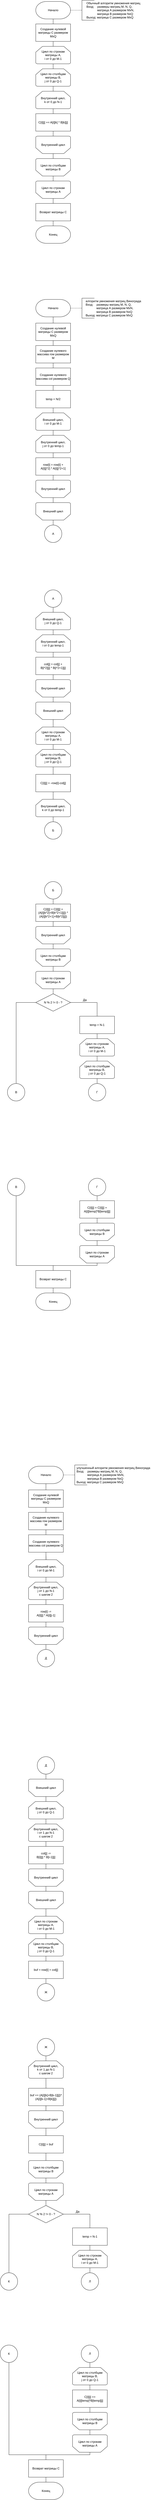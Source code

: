 <mxfile version="16.4.3" type="device"><diagram id="qD7uuQ1wmnW5SrdzAQ2x" name="Страница 1"><mxGraphModel dx="1422" dy="762" grid="1" gridSize="10" guides="1" tooltips="1" connect="1" arrows="1" fold="1" page="1" pageScale="1" pageWidth="827" pageHeight="1169" math="0" shadow="0"><root><mxCell id="0"/><mxCell id="1" parent="0"/><mxCell id="2qAkVk2IzRb8M_Sz5Cnt-39" style="edgeStyle=orthogonalEdgeStyle;rounded=0;orthogonalLoop=1;jettySize=auto;html=1;exitX=1;exitY=0.5;exitDx=0;exitDy=0;exitPerimeter=0;entryX=0;entryY=0.5;entryDx=0;entryDy=0;entryPerimeter=0;endArrow=none;endFill=0;dashed=1;" parent="1" source="2qAkVk2IzRb8M_Sz5Cnt-1" target="2qAkVk2IzRb8M_Sz5Cnt-38" edge="1"><mxGeometry relative="1" as="geometry"/></mxCell><mxCell id="3QYset2Z9UaE8vCG88XI-8" value="" style="edgeStyle=orthogonalEdgeStyle;rounded=0;orthogonalLoop=1;jettySize=auto;html=1;endArrow=none;endFill=0;" parent="1" source="2qAkVk2IzRb8M_Sz5Cnt-1" target="2qAkVk2IzRb8M_Sz5Cnt-4" edge="1"><mxGeometry relative="1" as="geometry"/></mxCell><mxCell id="2qAkVk2IzRb8M_Sz5Cnt-1" value="Начало" style="strokeWidth=1;html=1;shape=mxgraph.flowchart.terminator;whiteSpace=wrap;" parent="1" vertex="1"><mxGeometry x="284" y="30" width="140" height="70" as="geometry"/></mxCell><mxCell id="2qAkVk2IzRb8M_Sz5Cnt-3" value="Создание нулевой матрицы C размером MxQ" style="rounded=0;whiteSpace=wrap;html=1;strokeWidth=1;" parent="1" vertex="1"><mxGeometry x="284" y="120" width="140" height="70" as="geometry"/></mxCell><mxCell id="3QYset2Z9UaE8vCG88XI-9" value="" style="edgeStyle=orthogonalEdgeStyle;rounded=0;orthogonalLoop=1;jettySize=auto;html=1;endArrow=none;endFill=0;" parent="1" source="2qAkVk2IzRb8M_Sz5Cnt-4" target="3QYset2Z9UaE8vCG88XI-2" edge="1"><mxGeometry relative="1" as="geometry"/></mxCell><mxCell id="2qAkVk2IzRb8M_Sz5Cnt-4" value="Цикл по строкам матрицы А,&lt;br&gt;i от 0 до M-1" style="strokeWidth=1;html=1;shape=mxgraph.flowchart.loop_limit;whiteSpace=wrap;" parent="1" vertex="1"><mxGeometry x="284" y="210" width="140" height="70" as="geometry"/></mxCell><mxCell id="2qAkVk2IzRb8M_Sz5Cnt-38" value="" style="strokeWidth=1;html=1;shape=mxgraph.flowchart.annotation_1;align=left;pointerEvents=1;" parent="1" vertex="1"><mxGeometry x="470" y="25" width="50" height="80" as="geometry"/></mxCell><mxCell id="2qAkVk2IzRb8M_Sz5Cnt-40" value="Обычный алгоритм умножения матриц&lt;br&gt;&lt;div style=&quot;text-align: left&quot;&gt;&lt;span&gt;Вход:&amp;nbsp; &amp;nbsp; размеры матриц M, N, Q,&amp;nbsp; &amp;nbsp;&lt;/span&gt;&lt;/div&gt;&lt;div style=&quot;text-align: left&quot;&gt;&lt;span&gt;&amp;nbsp; &amp;nbsp; &amp;nbsp; &amp;nbsp; &amp;nbsp; &amp;nbsp; &amp;nbsp;матрица А размером MxN,&lt;/span&gt;&lt;/div&gt;&lt;div style=&quot;text-align: left&quot;&gt;&lt;span&gt;&amp;nbsp; &amp;nbsp; &amp;nbsp; &amp;nbsp; &amp;nbsp; &amp;nbsp; &amp;nbsp;матрица B размером NxQ&lt;/span&gt;&lt;/div&gt;&lt;div style=&quot;text-align: left&quot;&gt;&lt;span&gt;Выход: матрица С размером MxQ&lt;/span&gt;&lt;/div&gt;" style="text;html=1;align=center;verticalAlign=middle;resizable=0;points=[];autosize=1;strokeColor=none;" parent="1" vertex="1"><mxGeometry x="481" y="30" width="230" height="70" as="geometry"/></mxCell><mxCell id="3QYset2Z9UaE8vCG88XI-1" value="Цикл по столбцам матрицы В,&lt;br&gt;j от 0 до Q-1" style="strokeWidth=1;html=1;shape=mxgraph.flowchart.loop_limit;whiteSpace=wrap;" parent="1" vertex="1"><mxGeometry x="284" y="300" width="140" height="70" as="geometry"/></mxCell><mxCell id="3QYset2Z9UaE8vCG88XI-10" value="" style="edgeStyle=orthogonalEdgeStyle;rounded=0;orthogonalLoop=1;jettySize=auto;html=1;endArrow=none;endFill=0;" parent="1" source="3QYset2Z9UaE8vCG88XI-2" target="3QYset2Z9UaE8vCG88XI-3" edge="1"><mxGeometry relative="1" as="geometry"/></mxCell><mxCell id="3QYset2Z9UaE8vCG88XI-2" value="Внутренний цикл,&lt;br&gt;k от 0 до N-1" style="strokeWidth=1;html=1;shape=mxgraph.flowchart.loop_limit;whiteSpace=wrap;" parent="1" vertex="1"><mxGeometry x="284" y="390" width="140" height="70" as="geometry"/></mxCell><mxCell id="3QYset2Z9UaE8vCG88XI-11" value="" style="edgeStyle=orthogonalEdgeStyle;rounded=0;orthogonalLoop=1;jettySize=auto;html=1;endArrow=none;endFill=0;" parent="1" source="3QYset2Z9UaE8vCG88XI-3" target="3QYset2Z9UaE8vCG88XI-5" edge="1"><mxGeometry relative="1" as="geometry"/></mxCell><mxCell id="3QYset2Z9UaE8vCG88XI-3" value="Внутренний цикл" style="strokeWidth=1;html=1;shape=mxgraph.flowchart.loop_limit;whiteSpace=wrap;rotation=0;flipV=1;" parent="1" vertex="1"><mxGeometry x="284" y="570" width="140" height="70" as="geometry"/></mxCell><mxCell id="3QYset2Z9UaE8vCG88XI-4" value="Цикл по столбцам матрицы В" style="strokeWidth=1;html=1;shape=mxgraph.flowchart.loop_limit;whiteSpace=wrap;rotation=0;flipV=1;" parent="1" vertex="1"><mxGeometry x="284" y="660" width="140" height="70" as="geometry"/></mxCell><mxCell id="3QYset2Z9UaE8vCG88XI-12" value="" style="edgeStyle=orthogonalEdgeStyle;rounded=0;orthogonalLoop=1;jettySize=auto;html=1;endArrow=none;endFill=0;" parent="1" source="3QYset2Z9UaE8vCG88XI-5" target="3QYset2Z9UaE8vCG88XI-7" edge="1"><mxGeometry relative="1" as="geometry"/></mxCell><mxCell id="3QYset2Z9UaE8vCG88XI-5" value="Цикл по строкам матрицы А" style="strokeWidth=1;html=1;shape=mxgraph.flowchart.loop_limit;whiteSpace=wrap;rotation=0;flipV=1;" parent="1" vertex="1"><mxGeometry x="284" y="750" width="140" height="70" as="geometry"/></mxCell><mxCell id="3QYset2Z9UaE8vCG88XI-6" value="Возврат матрицы С" style="rounded=0;whiteSpace=wrap;html=1;strokeWidth=1;" parent="1" vertex="1"><mxGeometry x="284" y="840" width="140" height="70" as="geometry"/></mxCell><mxCell id="3QYset2Z9UaE8vCG88XI-7" value="Конец" style="strokeWidth=1;html=1;shape=mxgraph.flowchart.terminator;whiteSpace=wrap;" parent="1" vertex="1"><mxGeometry x="284" y="930" width="140" height="70" as="geometry"/></mxCell><mxCell id="w48m7SRfPKbXSvB9HszY-209" value="C[i][j] += A[i][k] * B[k][j]" style="rounded=0;whiteSpace=wrap;html=1;strokeWidth=1;" parent="1" vertex="1"><mxGeometry x="284" y="480" width="140" height="70" as="geometry"/></mxCell><mxCell id="3QYset2Z9UaE8vCG88XI-13" style="edgeStyle=orthogonalEdgeStyle;rounded=0;orthogonalLoop=1;jettySize=auto;html=1;exitX=1;exitY=0.5;exitDx=0;exitDy=0;exitPerimeter=0;entryX=0;entryY=0.5;entryDx=0;entryDy=0;entryPerimeter=0;endArrow=none;endFill=0;dashed=1;" parent="1" source="3QYset2Z9UaE8vCG88XI-14" target="3QYset2Z9UaE8vCG88XI-16" edge="1"><mxGeometry relative="1" as="geometry"/></mxCell><mxCell id="3QYset2Z9UaE8vCG88XI-28" value="" style="edgeStyle=orthogonalEdgeStyle;rounded=0;orthogonalLoop=1;jettySize=auto;html=1;endArrow=none;endFill=0;" parent="1" source="3QYset2Z9UaE8vCG88XI-14" target="3QYset2Z9UaE8vCG88XI-18" edge="1"><mxGeometry relative="1" as="geometry"/></mxCell><mxCell id="3QYset2Z9UaE8vCG88XI-14" value="Начало" style="strokeWidth=1;html=1;shape=mxgraph.flowchart.terminator;whiteSpace=wrap;" parent="1" vertex="1"><mxGeometry x="284" y="1225" width="140" height="70" as="geometry"/></mxCell><mxCell id="3QYset2Z9UaE8vCG88XI-15" value="Создание нулевой матрицы C размером MxQ" style="rounded=0;whiteSpace=wrap;html=1;strokeWidth=1;" parent="1" vertex="1"><mxGeometry x="284" y="1320" width="140" height="70" as="geometry"/></mxCell><mxCell id="3QYset2Z9UaE8vCG88XI-16" value="" style="strokeWidth=1;html=1;shape=mxgraph.flowchart.annotation_1;align=left;pointerEvents=1;" parent="1" vertex="1"><mxGeometry x="470" y="1220" width="50" height="80" as="geometry"/></mxCell><mxCell id="3QYset2Z9UaE8vCG88XI-17" value="алгоритм умножения матриц Винограда&lt;br&gt;&lt;div style=&quot;text-align: left&quot;&gt;&lt;span&gt;Вход:&amp;nbsp; &amp;nbsp; размеры матриц M, N, Q,&amp;nbsp; &amp;nbsp;&lt;/span&gt;&lt;/div&gt;&lt;div style=&quot;text-align: left&quot;&gt;&lt;span&gt;&amp;nbsp; &amp;nbsp; &amp;nbsp; &amp;nbsp; &amp;nbsp; &amp;nbsp; &amp;nbsp;матрица А размером MxN,&lt;/span&gt;&lt;/div&gt;&lt;div style=&quot;text-align: left&quot;&gt;&lt;span&gt;&amp;nbsp; &amp;nbsp; &amp;nbsp; &amp;nbsp; &amp;nbsp; &amp;nbsp; &amp;nbsp;матрица B размером NxQ&lt;/span&gt;&lt;/div&gt;&lt;div style=&quot;text-align: left&quot;&gt;&lt;span&gt;Выход: матрица С размером MxQ&lt;/span&gt;&lt;/div&gt;" style="text;html=1;align=center;verticalAlign=middle;resizable=0;points=[];autosize=1;strokeColor=none;" parent="1" vertex="1"><mxGeometry x="476" y="1225" width="240" height="70" as="geometry"/></mxCell><mxCell id="3QYset2Z9UaE8vCG88XI-29" value="" style="edgeStyle=orthogonalEdgeStyle;rounded=0;orthogonalLoop=1;jettySize=auto;html=1;endArrow=none;endFill=0;" parent="1" source="3QYset2Z9UaE8vCG88XI-18" target="3QYset2Z9UaE8vCG88XI-20" edge="1"><mxGeometry relative="1" as="geometry"/></mxCell><mxCell id="3QYset2Z9UaE8vCG88XI-18" value="Создание нулевого массива row размером M" style="rounded=0;whiteSpace=wrap;html=1;strokeWidth=1;" parent="1" vertex="1"><mxGeometry x="284" y="1410" width="140" height="70" as="geometry"/></mxCell><mxCell id="3QYset2Z9UaE8vCG88XI-19" value="Создание нулевого массива col размером Q" style="rounded=0;whiteSpace=wrap;html=1;strokeWidth=1;" parent="1" vertex="1"><mxGeometry x="284" y="1500" width="140" height="70" as="geometry"/></mxCell><mxCell id="3QYset2Z9UaE8vCG88XI-30" value="" style="edgeStyle=orthogonalEdgeStyle;rounded=0;orthogonalLoop=1;jettySize=auto;html=1;endArrow=none;endFill=0;" parent="1" source="3QYset2Z9UaE8vCG88XI-20" target="3QYset2Z9UaE8vCG88XI-22" edge="1"><mxGeometry relative="1" as="geometry"/></mxCell><mxCell id="3QYset2Z9UaE8vCG88XI-20" value="temp = N/2" style="rounded=0;whiteSpace=wrap;html=1;strokeWidth=1;" parent="1" vertex="1"><mxGeometry x="284" y="1590" width="140" height="70" as="geometry"/></mxCell><mxCell id="3QYset2Z9UaE8vCG88XI-21" value="Внешний цикл,&lt;br&gt;i от 0 до M-1" style="strokeWidth=1;html=1;shape=mxgraph.flowchart.loop_limit;whiteSpace=wrap;" parent="1" vertex="1"><mxGeometry x="284" y="1680" width="140" height="70" as="geometry"/></mxCell><mxCell id="3QYset2Z9UaE8vCG88XI-31" value="" style="edgeStyle=orthogonalEdgeStyle;rounded=0;orthogonalLoop=1;jettySize=auto;html=1;endArrow=none;endFill=0;" parent="1" source="3QYset2Z9UaE8vCG88XI-22" target="3QYset2Z9UaE8vCG88XI-25" edge="1"><mxGeometry relative="1" as="geometry"/></mxCell><mxCell id="3QYset2Z9UaE8vCG88XI-22" value="Внутренний цикл,&lt;br&gt;j от 0 до temp-1" style="strokeWidth=1;html=1;shape=mxgraph.flowchart.loop_limit;whiteSpace=wrap;" parent="1" vertex="1"><mxGeometry x="284" y="1770" width="140" height="70" as="geometry"/></mxCell><mxCell id="3QYset2Z9UaE8vCG88XI-24" value="&lt;div style=&quot;text-align: center&quot;&gt;row[i] = row[i] +&lt;/div&gt;&lt;div style=&quot;text-align: center&quot;&gt;A[i][j*2] * A[i][j*2+1]&lt;/div&gt;" style="rounded=0;whiteSpace=wrap;html=1;strokeWidth=1;" parent="1" vertex="1"><mxGeometry x="284" y="1860" width="140" height="70" as="geometry"/></mxCell><mxCell id="3QYset2Z9UaE8vCG88XI-32" value="" style="edgeStyle=orthogonalEdgeStyle;rounded=0;orthogonalLoop=1;jettySize=auto;html=1;endArrow=none;endFill=0;" parent="1" source="3QYset2Z9UaE8vCG88XI-25" target="3QYset2Z9UaE8vCG88XI-27" edge="1"><mxGeometry relative="1" as="geometry"/></mxCell><mxCell id="3QYset2Z9UaE8vCG88XI-25" value="Внутренний цикл" style="strokeWidth=1;html=1;shape=mxgraph.flowchart.loop_limit;whiteSpace=wrap;rotation=0;flipV=1;" parent="1" vertex="1"><mxGeometry x="284" y="1950" width="140" height="70" as="geometry"/></mxCell><mxCell id="3QYset2Z9UaE8vCG88XI-26" value="Внешний цикл" style="strokeWidth=1;html=1;shape=mxgraph.flowchart.loop_limit;whiteSpace=wrap;rotation=0;flipV=1;" parent="1" vertex="1"><mxGeometry x="284" y="2040" width="140" height="70" as="geometry"/></mxCell><mxCell id="3QYset2Z9UaE8vCG88XI-27" value="А" style="ellipse;whiteSpace=wrap;html=1;aspect=fixed;" parent="1" vertex="1"><mxGeometry x="319" y="2130" width="70" height="70" as="geometry"/></mxCell><mxCell id="3QYset2Z9UaE8vCG88XI-40" value="" style="edgeStyle=orthogonalEdgeStyle;rounded=0;orthogonalLoop=1;jettySize=auto;html=1;endArrow=none;endFill=0;" parent="1" source="3QYset2Z9UaE8vCG88XI-33" target="3QYset2Z9UaE8vCG88XI-36" edge="1"><mxGeometry relative="1" as="geometry"/></mxCell><mxCell id="3QYset2Z9UaE8vCG88XI-33" value="А" style="ellipse;whiteSpace=wrap;html=1;aspect=fixed;" parent="1" vertex="1"><mxGeometry x="319" y="2390" width="70" height="70" as="geometry"/></mxCell><mxCell id="3QYset2Z9UaE8vCG88XI-34" value="Внешний цикл,&lt;br&gt;j от 0 до Q-1" style="strokeWidth=1;html=1;shape=mxgraph.flowchart.loop_limit;whiteSpace=wrap;" parent="1" vertex="1"><mxGeometry x="284" y="2480" width="140" height="70" as="geometry"/></mxCell><mxCell id="3QYset2Z9UaE8vCG88XI-35" value="" style="edgeStyle=orthogonalEdgeStyle;rounded=0;orthogonalLoop=1;jettySize=auto;html=1;endArrow=none;endFill=0;" parent="1" source="3QYset2Z9UaE8vCG88XI-36" target="3QYset2Z9UaE8vCG88XI-38" edge="1"><mxGeometry relative="1" as="geometry"/></mxCell><mxCell id="3QYset2Z9UaE8vCG88XI-36" value="Внутренний цикл,&lt;br&gt;i от 0 до temp-1" style="strokeWidth=1;html=1;shape=mxgraph.flowchart.loop_limit;whiteSpace=wrap;" parent="1" vertex="1"><mxGeometry x="284" y="2570" width="140" height="70" as="geometry"/></mxCell><mxCell id="3QYset2Z9UaE8vCG88XI-37" value="&lt;div style=&quot;text-align: center&quot;&gt;col[j] = col[j] +&lt;/div&gt;&lt;div style=&quot;text-align: center&quot;&gt;B[i*2][j] * B[i*2+1][j]&lt;/div&gt;" style="rounded=0;whiteSpace=wrap;html=1;strokeWidth=1;" parent="1" vertex="1"><mxGeometry x="284" y="2660" width="140" height="70" as="geometry"/></mxCell><mxCell id="3QYset2Z9UaE8vCG88XI-41" value="" style="edgeStyle=orthogonalEdgeStyle;rounded=0;orthogonalLoop=1;jettySize=auto;html=1;endArrow=none;endFill=0;" parent="1" source="3QYset2Z9UaE8vCG88XI-38" target="3QYset2Z9UaE8vCG88XI-39" edge="1"><mxGeometry relative="1" as="geometry"/></mxCell><mxCell id="3QYset2Z9UaE8vCG88XI-38" value="Внутренний цикл" style="strokeWidth=1;html=1;shape=mxgraph.flowchart.loop_limit;whiteSpace=wrap;rotation=0;flipV=1;" parent="1" vertex="1"><mxGeometry x="284" y="2750" width="140" height="70" as="geometry"/></mxCell><mxCell id="3QYset2Z9UaE8vCG88XI-47" value="" style="edgeStyle=orthogonalEdgeStyle;rounded=0;orthogonalLoop=1;jettySize=auto;html=1;endArrow=none;endFill=0;" parent="1" source="3QYset2Z9UaE8vCG88XI-39" target="3QYset2Z9UaE8vCG88XI-44" edge="1"><mxGeometry relative="1" as="geometry"/></mxCell><mxCell id="3QYset2Z9UaE8vCG88XI-39" value="Внешний цикл" style="strokeWidth=1;html=1;shape=mxgraph.flowchart.loop_limit;whiteSpace=wrap;rotation=0;flipV=1;" parent="1" vertex="1"><mxGeometry x="284" y="2840" width="140" height="70" as="geometry"/></mxCell><mxCell id="3QYset2Z9UaE8vCG88XI-43" value="" style="edgeStyle=orthogonalEdgeStyle;rounded=0;orthogonalLoop=1;jettySize=auto;html=1;endArrow=none;endFill=0;" parent="1" source="3QYset2Z9UaE8vCG88XI-44" target="3QYset2Z9UaE8vCG88XI-46" edge="1"><mxGeometry relative="1" as="geometry"/></mxCell><mxCell id="3QYset2Z9UaE8vCG88XI-44" value="Цикл по строкам матрицы А,&lt;br&gt;i от 0 до M-1" style="strokeWidth=1;html=1;shape=mxgraph.flowchart.loop_limit;whiteSpace=wrap;" parent="1" vertex="1"><mxGeometry x="284" y="2940" width="140" height="70" as="geometry"/></mxCell><mxCell id="3QYset2Z9UaE8vCG88XI-45" value="Цикл по столбцам матрицы В,&lt;br&gt;j от 0 до Q-1" style="strokeWidth=1;html=1;shape=mxgraph.flowchart.loop_limit;whiteSpace=wrap;" parent="1" vertex="1"><mxGeometry x="284" y="3030" width="140" height="70" as="geometry"/></mxCell><mxCell id="3QYset2Z9UaE8vCG88XI-49" value="" style="edgeStyle=orthogonalEdgeStyle;rounded=0;orthogonalLoop=1;jettySize=auto;html=1;endArrow=none;endFill=0;" parent="1" source="3QYset2Z9UaE8vCG88XI-46" target="3QYset2Z9UaE8vCG88XI-48" edge="1"><mxGeometry relative="1" as="geometry"/></mxCell><mxCell id="3QYset2Z9UaE8vCG88XI-46" value="Внутренний цикл,&lt;br&gt;k от 0 до temp-1" style="strokeWidth=1;html=1;shape=mxgraph.flowchart.loop_limit;whiteSpace=wrap;" parent="1" vertex="1"><mxGeometry x="284" y="3230" width="140" height="70" as="geometry"/></mxCell><mxCell id="3QYset2Z9UaE8vCG88XI-48" value="Б" style="ellipse;whiteSpace=wrap;html=1;aspect=fixed;" parent="1" vertex="1"><mxGeometry x="319" y="3320" width="70" height="70" as="geometry"/></mxCell><mxCell id="3QYset2Z9UaE8vCG88XI-57" value="" style="edgeStyle=orthogonalEdgeStyle;rounded=0;orthogonalLoop=1;jettySize=auto;html=1;endArrow=none;endFill=0;" parent="1" source="3QYset2Z9UaE8vCG88XI-50" target="3QYset2Z9UaE8vCG88XI-53" edge="1"><mxGeometry relative="1" as="geometry"/></mxCell><mxCell id="3QYset2Z9UaE8vCG88XI-50" value="Б" style="ellipse;whiteSpace=wrap;html=1;aspect=fixed;" parent="1" vertex="1"><mxGeometry x="319" y="3560" width="70" height="70" as="geometry"/></mxCell><mxCell id="3QYset2Z9UaE8vCG88XI-56" value="" style="edgeStyle=orthogonalEdgeStyle;rounded=0;orthogonalLoop=1;jettySize=auto;html=1;endArrow=none;endFill=0;" parent="1" source="3QYset2Z9UaE8vCG88XI-51" target="3QYset2Z9UaE8vCG88XI-54" edge="1"><mxGeometry relative="1" as="geometry"/></mxCell><mxCell id="3QYset2Z9UaE8vCG88XI-51" value="C[i][j] = C[i][j] +&lt;br&gt;(A[i][k*2]+B[k*2+1][j]) * (A[i][k*2+1]+B[k*2][j])" style="rounded=0;whiteSpace=wrap;html=1;strokeWidth=1;" parent="1" vertex="1"><mxGeometry x="284" y="3650" width="140" height="70" as="geometry"/></mxCell><mxCell id="3QYset2Z9UaE8vCG88XI-52" value="" style="edgeStyle=orthogonalEdgeStyle;rounded=0;orthogonalLoop=1;jettySize=auto;html=1;endArrow=none;endFill=0;" parent="1" source="3QYset2Z9UaE8vCG88XI-53" target="3QYset2Z9UaE8vCG88XI-55" edge="1"><mxGeometry relative="1" as="geometry"/></mxCell><mxCell id="3QYset2Z9UaE8vCG88XI-53" value="Внутренний цикл" style="strokeWidth=1;html=1;shape=mxgraph.flowchart.loop_limit;whiteSpace=wrap;rotation=0;flipV=1;" parent="1" vertex="1"><mxGeometry x="284" y="3740" width="140" height="70" as="geometry"/></mxCell><mxCell id="3QYset2Z9UaE8vCG88XI-54" value="Цикл по столбцам матрицы В" style="strokeWidth=1;html=1;shape=mxgraph.flowchart.loop_limit;whiteSpace=wrap;rotation=0;flipV=1;" parent="1" vertex="1"><mxGeometry x="284" y="3830" width="140" height="70" as="geometry"/></mxCell><mxCell id="3QYset2Z9UaE8vCG88XI-82" value="" style="edgeStyle=orthogonalEdgeStyle;rounded=0;orthogonalLoop=1;jettySize=auto;html=1;endArrow=none;endFill=0;" parent="1" source="3QYset2Z9UaE8vCG88XI-55" target="3QYset2Z9UaE8vCG88XI-58" edge="1"><mxGeometry relative="1" as="geometry"/></mxCell><mxCell id="3QYset2Z9UaE8vCG88XI-55" value="Цикл по строкам матрицы А" style="strokeWidth=1;html=1;shape=mxgraph.flowchart.loop_limit;whiteSpace=wrap;rotation=0;flipV=1;" parent="1" vertex="1"><mxGeometry x="284" y="3920" width="140" height="70" as="geometry"/></mxCell><mxCell id="3QYset2Z9UaE8vCG88XI-78" style="edgeStyle=orthogonalEdgeStyle;rounded=0;orthogonalLoop=1;jettySize=auto;html=1;exitX=1;exitY=0.5;exitDx=0;exitDy=0;exitPerimeter=0;entryX=0.5;entryY=0;entryDx=0;entryDy=0;endArrow=none;endFill=0;" parent="1" source="3QYset2Z9UaE8vCG88XI-58" target="3QYset2Z9UaE8vCG88XI-61" edge="1"><mxGeometry relative="1" as="geometry"/></mxCell><mxCell id="3QYset2Z9UaE8vCG88XI-81" style="edgeStyle=orthogonalEdgeStyle;rounded=0;orthogonalLoop=1;jettySize=auto;html=1;exitX=0;exitY=0.5;exitDx=0;exitDy=0;exitPerimeter=0;entryX=0.5;entryY=0;entryDx=0;entryDy=0;endArrow=none;endFill=0;" parent="1" source="3QYset2Z9UaE8vCG88XI-58" target="3QYset2Z9UaE8vCG88XI-63" edge="1"><mxGeometry relative="1" as="geometry"/></mxCell><mxCell id="3QYset2Z9UaE8vCG88XI-58" value="N % 2 != 0 - ?" style="strokeWidth=1;html=1;shape=mxgraph.flowchart.decision;whiteSpace=wrap;" parent="1" vertex="1"><mxGeometry x="284" y="4010" width="140" height="70" as="geometry"/></mxCell><mxCell id="3QYset2Z9UaE8vCG88XI-80" value="" style="edgeStyle=orthogonalEdgeStyle;rounded=0;orthogonalLoop=1;jettySize=auto;html=1;endArrow=none;endFill=0;" parent="1" source="3QYset2Z9UaE8vCG88XI-60" target="3QYset2Z9UaE8vCG88XI-62" edge="1"><mxGeometry relative="1" as="geometry"/></mxCell><mxCell id="3QYset2Z9UaE8vCG88XI-60" value="Цикл по столбцам матрицы В,&lt;br&gt;j от 0 до Q-1" style="strokeWidth=1;html=1;shape=mxgraph.flowchart.loop_limit;whiteSpace=wrap;" parent="1" vertex="1"><mxGeometry x="461" y="4280" width="140" height="70" as="geometry"/></mxCell><mxCell id="3QYset2Z9UaE8vCG88XI-79" value="" style="edgeStyle=orthogonalEdgeStyle;rounded=0;orthogonalLoop=1;jettySize=auto;html=1;endArrow=none;endFill=0;" parent="1" source="3QYset2Z9UaE8vCG88XI-61" target="3QYset2Z9UaE8vCG88XI-60" edge="1"><mxGeometry relative="1" as="geometry"/></mxCell><mxCell id="3QYset2Z9UaE8vCG88XI-61" value="temp = N-1" style="rounded=0;whiteSpace=wrap;html=1;strokeWidth=1;" parent="1" vertex="1"><mxGeometry x="461" y="4100" width="140" height="70" as="geometry"/></mxCell><mxCell id="3QYset2Z9UaE8vCG88XI-62" value="Г" style="ellipse;whiteSpace=wrap;html=1;aspect=fixed;" parent="1" vertex="1"><mxGeometry x="496" y="4370" width="70" height="70" as="geometry"/></mxCell><mxCell id="3QYset2Z9UaE8vCG88XI-63" value="В" style="ellipse;whiteSpace=wrap;html=1;aspect=fixed;" parent="1" vertex="1"><mxGeometry x="170" y="4370" width="70" height="70" as="geometry"/></mxCell><mxCell id="3QYset2Z9UaE8vCG88XI-77" value="" style="edgeStyle=orthogonalEdgeStyle;rounded=0;orthogonalLoop=1;jettySize=auto;html=1;endArrow=none;endFill=0;" parent="1" source="3QYset2Z9UaE8vCG88XI-64" target="3QYset2Z9UaE8vCG88XI-69" edge="1"><mxGeometry relative="1" as="geometry"/></mxCell><mxCell id="3QYset2Z9UaE8vCG88XI-64" value="Г" style="ellipse;whiteSpace=wrap;html=1;aspect=fixed;" parent="1" vertex="1"><mxGeometry x="496" y="4750" width="70" height="70" as="geometry"/></mxCell><mxCell id="3QYset2Z9UaE8vCG88XI-75" style="edgeStyle=orthogonalEdgeStyle;rounded=0;orthogonalLoop=1;jettySize=auto;html=1;exitX=0.5;exitY=1;exitDx=0;exitDy=0;entryX=0.5;entryY=0;entryDx=0;entryDy=0;endArrow=none;endFill=0;" parent="1" source="3QYset2Z9UaE8vCG88XI-65" target="3QYset2Z9UaE8vCG88XI-71" edge="1"><mxGeometry relative="1" as="geometry"><Array as="points"><mxPoint x="205" y="5100"/><mxPoint x="354" y="5100"/></Array></mxGeometry></mxCell><mxCell id="3QYset2Z9UaE8vCG88XI-65" value="В" style="ellipse;whiteSpace=wrap;html=1;aspect=fixed;" parent="1" vertex="1"><mxGeometry x="170" y="4750" width="70" height="70" as="geometry"/></mxCell><mxCell id="3QYset2Z9UaE8vCG88XI-76" value="" style="edgeStyle=orthogonalEdgeStyle;rounded=0;orthogonalLoop=1;jettySize=auto;html=1;endArrow=none;endFill=0;" parent="1" source="3QYset2Z9UaE8vCG88XI-68" target="3QYset2Z9UaE8vCG88XI-70" edge="1"><mxGeometry relative="1" as="geometry"/></mxCell><mxCell id="3QYset2Z9UaE8vCG88XI-68" value="C[i][j] = C[i][j] +&lt;br&gt;A[i][temp]*B[temp][j]" style="rounded=0;whiteSpace=wrap;html=1;strokeWidth=1;" parent="1" vertex="1"><mxGeometry x="461" y="4840" width="140" height="70" as="geometry"/></mxCell><mxCell id="3QYset2Z9UaE8vCG88XI-69" value="Цикл по столбцам матрицы В" style="strokeWidth=1;html=1;shape=mxgraph.flowchart.loop_limit;whiteSpace=wrap;rotation=0;flipV=1;" parent="1" vertex="1"><mxGeometry x="461" y="4930" width="140" height="70" as="geometry"/></mxCell><mxCell id="3QYset2Z9UaE8vCG88XI-74" style="edgeStyle=orthogonalEdgeStyle;rounded=0;orthogonalLoop=1;jettySize=auto;html=1;exitX=0.5;exitY=0;exitDx=0;exitDy=0;exitPerimeter=0;entryX=0.5;entryY=0;entryDx=0;entryDy=0;endArrow=none;endFill=0;" parent="1" source="3QYset2Z9UaE8vCG88XI-70" target="3QYset2Z9UaE8vCG88XI-71" edge="1"><mxGeometry relative="1" as="geometry"><Array as="points"><mxPoint x="531" y="5100"/><mxPoint x="354" y="5100"/></Array></mxGeometry></mxCell><mxCell id="3QYset2Z9UaE8vCG88XI-70" value="Цикл по строкам матрицы А" style="strokeWidth=1;html=1;shape=mxgraph.flowchart.loop_limit;whiteSpace=wrap;rotation=0;flipV=1;" parent="1" vertex="1"><mxGeometry x="461" y="5020" width="140" height="70" as="geometry"/></mxCell><mxCell id="3QYset2Z9UaE8vCG88XI-73" value="" style="edgeStyle=orthogonalEdgeStyle;rounded=0;orthogonalLoop=1;jettySize=auto;html=1;endArrow=none;endFill=0;" parent="1" source="3QYset2Z9UaE8vCG88XI-71" target="3QYset2Z9UaE8vCG88XI-72" edge="1"><mxGeometry relative="1" as="geometry"/></mxCell><mxCell id="3QYset2Z9UaE8vCG88XI-71" value="Возврат матрицы С" style="rounded=0;whiteSpace=wrap;html=1;strokeWidth=1;" parent="1" vertex="1"><mxGeometry x="284" y="5120" width="140" height="70" as="geometry"/></mxCell><mxCell id="3QYset2Z9UaE8vCG88XI-72" value="Конец" style="strokeWidth=1;html=1;shape=mxgraph.flowchart.terminator;whiteSpace=wrap;" parent="1" vertex="1"><mxGeometry x="284" y="5210" width="140" height="70" as="geometry"/></mxCell><mxCell id="3QYset2Z9UaE8vCG88XI-59" value="Цикл по строкам матрицы А,&lt;br&gt;i от 0 до M-1" style="strokeWidth=1;html=1;shape=mxgraph.flowchart.loop_limit;whiteSpace=wrap;" parent="1" vertex="1"><mxGeometry x="461" y="4190" width="140" height="70" as="geometry"/></mxCell><mxCell id="3QYset2Z9UaE8vCG88XI-83" value="Да" style="text;html=1;align=center;verticalAlign=middle;resizable=0;points=[];autosize=1;strokeColor=none;" parent="1" vertex="1"><mxGeometry x="466" y="4025" width="30" height="20" as="geometry"/></mxCell><mxCell id="3QYset2Z9UaE8vCG88XI-84" style="edgeStyle=orthogonalEdgeStyle;rounded=0;orthogonalLoop=1;jettySize=auto;html=1;exitX=1;exitY=0.5;exitDx=0;exitDy=0;exitPerimeter=0;entryX=0;entryY=0.5;entryDx=0;entryDy=0;entryPerimeter=0;endArrow=none;endFill=0;dashed=1;" parent="1" source="3QYset2Z9UaE8vCG88XI-86" target="3QYset2Z9UaE8vCG88XI-88" edge="1"><mxGeometry relative="1" as="geometry"/></mxCell><mxCell id="3QYset2Z9UaE8vCG88XI-85" value="" style="edgeStyle=orthogonalEdgeStyle;rounded=0;orthogonalLoop=1;jettySize=auto;html=1;endArrow=none;endFill=0;" parent="1" source="3QYset2Z9UaE8vCG88XI-86" target="3QYset2Z9UaE8vCG88XI-91" edge="1"><mxGeometry relative="1" as="geometry"/></mxCell><mxCell id="3QYset2Z9UaE8vCG88XI-86" value="Начало" style="strokeWidth=1;html=1;shape=mxgraph.flowchart.terminator;whiteSpace=wrap;" parent="1" vertex="1"><mxGeometry x="255" y="5905" width="140" height="70" as="geometry"/></mxCell><mxCell id="3QYset2Z9UaE8vCG88XI-87" value="Создание нулевой матрицы C размером MxQ" style="rounded=0;whiteSpace=wrap;html=1;strokeWidth=1;" parent="1" vertex="1"><mxGeometry x="255" y="6000" width="140" height="70" as="geometry"/></mxCell><mxCell id="3QYset2Z9UaE8vCG88XI-88" value="" style="strokeWidth=1;html=1;shape=mxgraph.flowchart.annotation_1;align=left;pointerEvents=1;" parent="1" vertex="1"><mxGeometry x="441" y="5900" width="50" height="80" as="geometry"/></mxCell><mxCell id="3QYset2Z9UaE8vCG88XI-89" value="улучшенный алгоритм умножения матриц Винограда&lt;br&gt;&lt;div style=&quot;text-align: left&quot;&gt;&lt;span&gt;Вход:&amp;nbsp; &amp;nbsp; размеры матриц M, N, Q,&amp;nbsp; &amp;nbsp;&lt;/span&gt;&lt;/div&gt;&lt;div style=&quot;text-align: left&quot;&gt;&lt;span&gt;&amp;nbsp; &amp;nbsp; &amp;nbsp; &amp;nbsp; &amp;nbsp; &amp;nbsp; &amp;nbsp;матрица А размером MxN,&lt;/span&gt;&lt;/div&gt;&lt;div style=&quot;text-align: left&quot;&gt;&lt;span&gt;&amp;nbsp; &amp;nbsp; &amp;nbsp; &amp;nbsp; &amp;nbsp; &amp;nbsp; &amp;nbsp;матрица B размером NxQ&lt;/span&gt;&lt;/div&gt;&lt;div style=&quot;text-align: left&quot;&gt;&lt;span&gt;Выход: матрица С размером MxQ&lt;/span&gt;&lt;/div&gt;" style="text;html=1;align=center;verticalAlign=middle;resizable=0;points=[];autosize=1;strokeColor=none;" parent="1" vertex="1"><mxGeometry x="441" y="5905" width="310" height="70" as="geometry"/></mxCell><mxCell id="3QYset2Z9UaE8vCG88XI-90" value="" style="edgeStyle=orthogonalEdgeStyle;rounded=0;orthogonalLoop=1;jettySize=auto;html=1;endArrow=none;endFill=0;" parent="1" source="3QYset2Z9UaE8vCG88XI-91" edge="1"><mxGeometry relative="1" as="geometry"><mxPoint x="325" y="6270" as="targetPoint"/></mxGeometry></mxCell><mxCell id="3QYset2Z9UaE8vCG88XI-91" value="Создание нулевого массива row размером M" style="rounded=0;whiteSpace=wrap;html=1;strokeWidth=1;" parent="1" vertex="1"><mxGeometry x="255" y="6090" width="140" height="70" as="geometry"/></mxCell><mxCell id="3QYset2Z9UaE8vCG88XI-92" value="Создание нулевого массива col размером Q" style="rounded=0;whiteSpace=wrap;html=1;strokeWidth=1;" parent="1" vertex="1"><mxGeometry x="255" y="6180" width="140" height="70" as="geometry"/></mxCell><mxCell id="3QYset2Z9UaE8vCG88XI-155" value="" style="edgeStyle=orthogonalEdgeStyle;rounded=0;orthogonalLoop=1;jettySize=auto;html=1;endArrow=none;endFill=0;" parent="1" target="3QYset2Z9UaE8vCG88XI-95" edge="1"><mxGeometry relative="1" as="geometry"><mxPoint x="325" y="6260" as="sourcePoint"/></mxGeometry></mxCell><mxCell id="3QYset2Z9UaE8vCG88XI-96" value="" style="edgeStyle=orthogonalEdgeStyle;rounded=0;orthogonalLoop=1;jettySize=auto;html=1;endArrow=none;endFill=0;" parent="1" source="3QYset2Z9UaE8vCG88XI-97" target="3QYset2Z9UaE8vCG88XI-100" edge="1"><mxGeometry relative="1" as="geometry"/></mxCell><mxCell id="3QYset2Z9UaE8vCG88XI-97" value="Внутренний цикл,&lt;br&gt;j от 1 до N-1&lt;br&gt;с шагом 2" style="strokeWidth=1;html=1;shape=mxgraph.flowchart.loop_limit;whiteSpace=wrap;" parent="1" vertex="1"><mxGeometry x="255" y="6370" width="140" height="70" as="geometry"/></mxCell><mxCell id="3QYset2Z9UaE8vCG88XI-98" value="&lt;div style=&quot;text-align: center&quot;&gt;row[i] -=&lt;/div&gt;&lt;div style=&quot;text-align: center&quot;&gt;A[i][j] * A[i][j-1]&lt;/div&gt;" style="rounded=0;whiteSpace=wrap;html=1;strokeWidth=1;" parent="1" vertex="1"><mxGeometry x="255" y="6460" width="140" height="70" as="geometry"/></mxCell><mxCell id="3QYset2Z9UaE8vCG88XI-153" value="" style="edgeStyle=orthogonalEdgeStyle;rounded=0;orthogonalLoop=1;jettySize=auto;html=1;endArrow=none;endFill=0;" parent="1" source="3QYset2Z9UaE8vCG88XI-100" target="3QYset2Z9UaE8vCG88XI-102" edge="1"><mxGeometry relative="1" as="geometry"/></mxCell><mxCell id="3QYset2Z9UaE8vCG88XI-100" value="Внутренний цикл" style="strokeWidth=1;html=1;shape=mxgraph.flowchart.loop_limit;whiteSpace=wrap;rotation=0;flipV=1;" parent="1" vertex="1"><mxGeometry x="255" y="6550" width="140" height="70" as="geometry"/></mxCell><mxCell id="3QYset2Z9UaE8vCG88XI-102" value="Д" style="ellipse;whiteSpace=wrap;html=1;aspect=fixed;" parent="1" vertex="1"><mxGeometry x="290" y="6640" width="70" height="70" as="geometry"/></mxCell><mxCell id="3QYset2Z9UaE8vCG88XI-156" value="" style="edgeStyle=orthogonalEdgeStyle;rounded=0;orthogonalLoop=1;jettySize=auto;html=1;endArrow=none;endFill=0;" parent="1" source="3QYset2Z9UaE8vCG88XI-104" target="3QYset2Z9UaE8vCG88XI-105" edge="1"><mxGeometry relative="1" as="geometry"/></mxCell><mxCell id="3QYset2Z9UaE8vCG88XI-104" value="Д" style="ellipse;whiteSpace=wrap;html=1;aspect=fixed;" parent="1" vertex="1"><mxGeometry x="290" y="7070" width="70" height="70" as="geometry"/></mxCell><mxCell id="3QYset2Z9UaE8vCG88XI-157" value="" style="edgeStyle=orthogonalEdgeStyle;rounded=0;orthogonalLoop=1;jettySize=auto;html=1;endArrow=none;endFill=0;" parent="1" source="3QYset2Z9UaE8vCG88XI-105" target="3QYset2Z9UaE8vCG88XI-108" edge="1"><mxGeometry relative="1" as="geometry"/></mxCell><mxCell id="3QYset2Z9UaE8vCG88XI-105" value="Внешний цикл,&lt;br&gt;j от 0 до Q-1" style="strokeWidth=1;html=1;shape=mxgraph.flowchart.loop_limit;whiteSpace=wrap;" parent="1" vertex="1"><mxGeometry x="255" y="7250" width="140" height="70" as="geometry"/></mxCell><mxCell id="3QYset2Z9UaE8vCG88XI-106" value="" style="edgeStyle=orthogonalEdgeStyle;rounded=0;orthogonalLoop=1;jettySize=auto;html=1;endArrow=none;endFill=0;" parent="1" source="3QYset2Z9UaE8vCG88XI-107" target="3QYset2Z9UaE8vCG88XI-110" edge="1"><mxGeometry relative="1" as="geometry"/></mxCell><mxCell id="3QYset2Z9UaE8vCG88XI-107" value="Внутренний цикл,&lt;br&gt;i от 1 до N-1&lt;br&gt;с шагом 2" style="strokeWidth=1;html=1;shape=mxgraph.flowchart.loop_limit;whiteSpace=wrap;" parent="1" vertex="1"><mxGeometry x="255" y="7340" width="140" height="70" as="geometry"/></mxCell><mxCell id="3QYset2Z9UaE8vCG88XI-108" value="&lt;div style=&quot;text-align: center&quot;&gt;col[j] -=&lt;/div&gt;&lt;div style=&quot;text-align: center&quot;&gt;B[i][j] * B[i-1][j]&lt;/div&gt;" style="rounded=0;whiteSpace=wrap;html=1;strokeWidth=1;" parent="1" vertex="1"><mxGeometry x="255" y="7430" width="140" height="70" as="geometry"/></mxCell><mxCell id="3QYset2Z9UaE8vCG88XI-109" value="" style="edgeStyle=orthogonalEdgeStyle;rounded=0;orthogonalLoop=1;jettySize=auto;html=1;endArrow=none;endFill=0;" parent="1" source="3QYset2Z9UaE8vCG88XI-110" target="3QYset2Z9UaE8vCG88XI-112" edge="1"><mxGeometry relative="1" as="geometry"/></mxCell><mxCell id="3QYset2Z9UaE8vCG88XI-110" value="Внутренний цикл" style="strokeWidth=1;html=1;shape=mxgraph.flowchart.loop_limit;whiteSpace=wrap;rotation=0;flipV=1;" parent="1" vertex="1"><mxGeometry x="255" y="7520" width="140" height="70" as="geometry"/></mxCell><mxCell id="3QYset2Z9UaE8vCG88XI-111" value="" style="edgeStyle=orthogonalEdgeStyle;rounded=0;orthogonalLoop=1;jettySize=auto;html=1;endArrow=none;endFill=0;" parent="1" source="3QYset2Z9UaE8vCG88XI-112" target="3QYset2Z9UaE8vCG88XI-115" edge="1"><mxGeometry relative="1" as="geometry"/></mxCell><mxCell id="3QYset2Z9UaE8vCG88XI-112" value="Внешний цикл" style="strokeWidth=1;html=1;shape=mxgraph.flowchart.loop_limit;whiteSpace=wrap;rotation=0;flipV=1;" parent="1" vertex="1"><mxGeometry x="255" y="7610" width="140" height="70" as="geometry"/></mxCell><mxCell id="3QYset2Z9UaE8vCG88XI-158" value="" style="edgeStyle=orthogonalEdgeStyle;rounded=0;orthogonalLoop=1;jettySize=auto;html=1;endArrow=none;endFill=0;" parent="1" source="3QYset2Z9UaE8vCG88XI-115" target="3QYset2Z9UaE8vCG88XI-119" edge="1"><mxGeometry relative="1" as="geometry"/></mxCell><mxCell id="3QYset2Z9UaE8vCG88XI-115" value="Цикл по строкам матрицы А,&lt;br&gt;i от 0 до M-1" style="strokeWidth=1;html=1;shape=mxgraph.flowchart.loop_limit;whiteSpace=wrap;" parent="1" vertex="1"><mxGeometry x="255" y="7710" width="140" height="70" as="geometry"/></mxCell><mxCell id="3QYset2Z9UaE8vCG88XI-116" value="Цикл по столбцам матрицы В,&lt;br&gt;j от 0 до Q-1" style="strokeWidth=1;html=1;shape=mxgraph.flowchart.loop_limit;whiteSpace=wrap;" parent="1" vertex="1"><mxGeometry x="255" y="7800" width="140" height="70" as="geometry"/></mxCell><mxCell id="3QYset2Z9UaE8vCG88XI-119" value="Ж" style="ellipse;whiteSpace=wrap;html=1;aspect=fixed;" parent="1" vertex="1"><mxGeometry x="290" y="7980" width="70" height="70" as="geometry"/></mxCell><mxCell id="3QYset2Z9UaE8vCG88XI-164" value="" style="edgeStyle=orthogonalEdgeStyle;rounded=0;orthogonalLoop=1;jettySize=auto;html=1;endArrow=none;endFill=0;" parent="1" source="3QYset2Z9UaE8vCG88XI-121" edge="1"><mxGeometry relative="1" as="geometry"><mxPoint x="325" y="8380" as="targetPoint"/></mxGeometry></mxCell><mxCell id="3QYset2Z9UaE8vCG88XI-121" value="Ж" style="ellipse;whiteSpace=wrap;html=1;aspect=fixed;" parent="1" vertex="1"><mxGeometry x="290" y="8200" width="70" height="70" as="geometry"/></mxCell><mxCell id="3QYset2Z9UaE8vCG88XI-122" value="" style="edgeStyle=orthogonalEdgeStyle;rounded=0;orthogonalLoop=1;jettySize=auto;html=1;endArrow=none;endFill=0;" parent="1" source="3QYset2Z9UaE8vCG88XI-123" target="3QYset2Z9UaE8vCG88XI-126" edge="1"><mxGeometry relative="1" as="geometry"/></mxCell><mxCell id="3QYset2Z9UaE8vCG88XI-124" value="" style="edgeStyle=orthogonalEdgeStyle;rounded=0;orthogonalLoop=1;jettySize=auto;html=1;endArrow=none;endFill=0;" parent="1" source="3QYset2Z9UaE8vCG88XI-125" target="3QYset2Z9UaE8vCG88XI-128" edge="1"><mxGeometry relative="1" as="geometry"/></mxCell><mxCell id="3QYset2Z9UaE8vCG88XI-125" value="Внутренний цикл" style="strokeWidth=1;html=1;shape=mxgraph.flowchart.loop_limit;whiteSpace=wrap;rotation=0;flipV=1;" parent="1" vertex="1"><mxGeometry x="255" y="8490" width="140" height="70" as="geometry"/></mxCell><mxCell id="3QYset2Z9UaE8vCG88XI-126" value="Цикл по столбцам матрицы В" style="strokeWidth=1;html=1;shape=mxgraph.flowchart.loop_limit;whiteSpace=wrap;rotation=0;flipV=1;" parent="1" vertex="1"><mxGeometry x="255" y="8690" width="140" height="70" as="geometry"/></mxCell><mxCell id="3QYset2Z9UaE8vCG88XI-127" value="" style="edgeStyle=orthogonalEdgeStyle;rounded=0;orthogonalLoop=1;jettySize=auto;html=1;endArrow=none;endFill=0;" parent="1" source="3QYset2Z9UaE8vCG88XI-128" target="3QYset2Z9UaE8vCG88XI-131" edge="1"><mxGeometry relative="1" as="geometry"/></mxCell><mxCell id="3QYset2Z9UaE8vCG88XI-128" value="Цикл по строкам матрицы А" style="strokeWidth=1;html=1;shape=mxgraph.flowchart.loop_limit;whiteSpace=wrap;rotation=0;flipV=1;" parent="1" vertex="1"><mxGeometry x="255" y="8780" width="140" height="70" as="geometry"/></mxCell><mxCell id="3QYset2Z9UaE8vCG88XI-129" style="edgeStyle=orthogonalEdgeStyle;rounded=0;orthogonalLoop=1;jettySize=auto;html=1;exitX=1;exitY=0.5;exitDx=0;exitDy=0;exitPerimeter=0;entryX=0.5;entryY=0;entryDx=0;entryDy=0;endArrow=none;endFill=0;" parent="1" source="3QYset2Z9UaE8vCG88XI-131" target="3QYset2Z9UaE8vCG88XI-135" edge="1"><mxGeometry relative="1" as="geometry"/></mxCell><mxCell id="3QYset2Z9UaE8vCG88XI-130" style="edgeStyle=orthogonalEdgeStyle;rounded=0;orthogonalLoop=1;jettySize=auto;html=1;exitX=0;exitY=0.5;exitDx=0;exitDy=0;exitPerimeter=0;entryX=0.5;entryY=0;entryDx=0;entryDy=0;endArrow=none;endFill=0;" parent="1" source="3QYset2Z9UaE8vCG88XI-131" target="3QYset2Z9UaE8vCG88XI-137" edge="1"><mxGeometry relative="1" as="geometry"/></mxCell><mxCell id="3QYset2Z9UaE8vCG88XI-131" value="N % 2 != 0 - ?" style="strokeWidth=1;html=1;shape=mxgraph.flowchart.decision;whiteSpace=wrap;" parent="1" vertex="1"><mxGeometry x="255" y="8870" width="140" height="70" as="geometry"/></mxCell><mxCell id="3QYset2Z9UaE8vCG88XI-165" value="" style="edgeStyle=orthogonalEdgeStyle;rounded=0;orthogonalLoop=1;jettySize=auto;html=1;endArrow=none;endFill=0;" parent="1" source="3QYset2Z9UaE8vCG88XI-135" target="3QYset2Z9UaE8vCG88XI-150" edge="1"><mxGeometry relative="1" as="geometry"/></mxCell><mxCell id="3QYset2Z9UaE8vCG88XI-135" value="temp = N-1" style="rounded=0;whiteSpace=wrap;html=1;strokeWidth=1;" parent="1" vertex="1"><mxGeometry x="432" y="8960" width="140" height="70" as="geometry"/></mxCell><mxCell id="3QYset2Z9UaE8vCG88XI-136" value="Л" style="ellipse;whiteSpace=wrap;html=1;aspect=fixed;" parent="1" vertex="1"><mxGeometry x="467" y="9140" width="70" height="70" as="geometry"/></mxCell><mxCell id="3QYset2Z9UaE8vCG88XI-137" value="К" style="ellipse;whiteSpace=wrap;html=1;aspect=fixed;" parent="1" vertex="1"><mxGeometry x="141" y="9140" width="70" height="70" as="geometry"/></mxCell><mxCell id="3QYset2Z9UaE8vCG88XI-167" value="" style="edgeStyle=orthogonalEdgeStyle;rounded=0;orthogonalLoop=1;jettySize=auto;html=1;endArrow=none;endFill=0;" parent="1" source="3QYset2Z9UaE8vCG88XI-139" target="3QYset2Z9UaE8vCG88XI-143" edge="1"><mxGeometry relative="1" as="geometry"/></mxCell><mxCell id="3QYset2Z9UaE8vCG88XI-139" value="Л" style="ellipse;whiteSpace=wrap;html=1;aspect=fixed;" parent="1" vertex="1"><mxGeometry x="467" y="9430" width="70" height="70" as="geometry"/></mxCell><mxCell id="3QYset2Z9UaE8vCG88XI-140" style="edgeStyle=orthogonalEdgeStyle;rounded=0;orthogonalLoop=1;jettySize=auto;html=1;exitX=0.5;exitY=1;exitDx=0;exitDy=0;entryX=0.5;entryY=0;entryDx=0;entryDy=0;endArrow=none;endFill=0;" parent="1" source="3QYset2Z9UaE8vCG88XI-141" target="3QYset2Z9UaE8vCG88XI-148" edge="1"><mxGeometry relative="1" as="geometry"><Array as="points"><mxPoint x="176" y="9870"/><mxPoint x="325" y="9870"/></Array></mxGeometry></mxCell><mxCell id="3QYset2Z9UaE8vCG88XI-141" value="К" style="ellipse;whiteSpace=wrap;html=1;aspect=fixed;" parent="1" vertex="1"><mxGeometry x="141" y="9430" width="70" height="70" as="geometry"/></mxCell><mxCell id="3QYset2Z9UaE8vCG88XI-142" value="" style="edgeStyle=orthogonalEdgeStyle;rounded=0;orthogonalLoop=1;jettySize=auto;html=1;endArrow=none;endFill=0;" parent="1" source="3QYset2Z9UaE8vCG88XI-143" target="3QYset2Z9UaE8vCG88XI-146" edge="1"><mxGeometry relative="1" as="geometry"/></mxCell><mxCell id="3QYset2Z9UaE8vCG88XI-143" value="C[i][j] +=&lt;br&gt;A[i][temp]*B[temp][j]" style="rounded=0;whiteSpace=wrap;html=1;strokeWidth=1;" parent="1" vertex="1"><mxGeometry x="432" y="9610" width="140" height="70" as="geometry"/></mxCell><mxCell id="3QYset2Z9UaE8vCG88XI-144" value="Цикл по столбцам матрицы В" style="strokeWidth=1;html=1;shape=mxgraph.flowchart.loop_limit;whiteSpace=wrap;rotation=0;flipV=1;" parent="1" vertex="1"><mxGeometry x="432" y="9700" width="140" height="70" as="geometry"/></mxCell><mxCell id="3QYset2Z9UaE8vCG88XI-145" style="edgeStyle=orthogonalEdgeStyle;rounded=0;orthogonalLoop=1;jettySize=auto;html=1;exitX=0.5;exitY=0;exitDx=0;exitDy=0;exitPerimeter=0;entryX=0.5;entryY=0;entryDx=0;entryDy=0;endArrow=none;endFill=0;" parent="1" source="3QYset2Z9UaE8vCG88XI-146" target="3QYset2Z9UaE8vCG88XI-148" edge="1"><mxGeometry relative="1" as="geometry"><Array as="points"><mxPoint x="502" y="9870"/><mxPoint x="325" y="9870"/></Array></mxGeometry></mxCell><mxCell id="3QYset2Z9UaE8vCG88XI-146" value="Цикл по строкам матрицы А" style="strokeWidth=1;html=1;shape=mxgraph.flowchart.loop_limit;whiteSpace=wrap;rotation=0;flipV=1;" parent="1" vertex="1"><mxGeometry x="432" y="9790" width="140" height="70" as="geometry"/></mxCell><mxCell id="3QYset2Z9UaE8vCG88XI-147" value="" style="edgeStyle=orthogonalEdgeStyle;rounded=0;orthogonalLoop=1;jettySize=auto;html=1;endArrow=none;endFill=0;" parent="1" source="3QYset2Z9UaE8vCG88XI-148" target="3QYset2Z9UaE8vCG88XI-149" edge="1"><mxGeometry relative="1" as="geometry"/></mxCell><mxCell id="3QYset2Z9UaE8vCG88XI-148" value="Возврат матрицы С" style="rounded=0;whiteSpace=wrap;html=1;strokeWidth=1;" parent="1" vertex="1"><mxGeometry x="255" y="9890" width="140" height="70" as="geometry"/></mxCell><mxCell id="3QYset2Z9UaE8vCG88XI-149" value="Конец" style="strokeWidth=1;html=1;shape=mxgraph.flowchart.terminator;whiteSpace=wrap;" parent="1" vertex="1"><mxGeometry x="255" y="9980" width="140" height="70" as="geometry"/></mxCell><mxCell id="3QYset2Z9UaE8vCG88XI-166" value="" style="edgeStyle=orthogonalEdgeStyle;rounded=0;orthogonalLoop=1;jettySize=auto;html=1;endArrow=none;endFill=0;" parent="1" source="3QYset2Z9UaE8vCG88XI-150" target="3QYset2Z9UaE8vCG88XI-136" edge="1"><mxGeometry relative="1" as="geometry"/></mxCell><mxCell id="3QYset2Z9UaE8vCG88XI-150" value="Цикл по строкам матрицы А,&lt;br&gt;i от 0 до M-1" style="strokeWidth=1;html=1;shape=mxgraph.flowchart.loop_limit;whiteSpace=wrap;" parent="1" vertex="1"><mxGeometry x="432" y="9050" width="140" height="70" as="geometry"/></mxCell><mxCell id="3QYset2Z9UaE8vCG88XI-151" value="Да" style="text;html=1;align=center;verticalAlign=middle;resizable=0;points=[];autosize=1;strokeColor=none;" parent="1" vertex="1"><mxGeometry x="437" y="8885" width="30" height="20" as="geometry"/></mxCell><mxCell id="3QYset2Z9UaE8vCG88XI-154" value="" style="edgeStyle=orthogonalEdgeStyle;rounded=0;orthogonalLoop=1;jettySize=auto;html=1;endArrow=none;endFill=0;" parent="1" target="3QYset2Z9UaE8vCG88XI-97" edge="1"><mxGeometry relative="1" as="geometry"><mxPoint x="325" y="6260" as="sourcePoint"/></mxGeometry></mxCell><mxCell id="3QYset2Z9UaE8vCG88XI-95" value="Внешний цикл,&lt;br&gt;i от 0 до M-1" style="strokeWidth=1;html=1;shape=mxgraph.flowchart.loop_limit;whiteSpace=wrap;" parent="1" vertex="1"><mxGeometry x="255" y="6280" width="140" height="70" as="geometry"/></mxCell><mxCell id="3QYset2Z9UaE8vCG88XI-101" value="Внешний цикл" style="strokeWidth=1;html=1;shape=mxgraph.flowchart.loop_limit;whiteSpace=wrap;rotation=0;flipV=1;" parent="1" vertex="1"><mxGeometry x="255" y="7160" width="140" height="70" as="geometry"/></mxCell><mxCell id="3QYset2Z9UaE8vCG88XI-162" value="" style="edgeStyle=orthogonalEdgeStyle;rounded=0;orthogonalLoop=1;jettySize=auto;html=1;endArrow=none;endFill=0;" parent="1" source="3QYset2Z9UaE8vCG88XI-118" edge="1"><mxGeometry relative="1" as="geometry"><mxPoint x="325" y="8380" as="targetPoint"/></mxGeometry></mxCell><mxCell id="3QYset2Z9UaE8vCG88XI-118" value="Внутренний цикл,&lt;br&gt;k от 1 до N-1&lt;br&gt;с шагом 2" style="strokeWidth=1;html=1;shape=mxgraph.flowchart.loop_limit;whiteSpace=wrap;" parent="1" vertex="1"><mxGeometry x="255" y="8290" width="140" height="70" as="geometry"/></mxCell><mxCell id="3QYset2Z9UaE8vCG88XI-163" value="" style="edgeStyle=orthogonalEdgeStyle;rounded=0;orthogonalLoop=1;jettySize=auto;html=1;endArrow=none;endFill=0;" parent="1" target="3QYset2Z9UaE8vCG88XI-125" edge="1"><mxGeometry relative="1" as="geometry"><mxPoint x="325" y="8380" as="sourcePoint"/></mxGeometry></mxCell><mxCell id="3QYset2Z9UaE8vCG88XI-123" value="buf += (A[i][k]+B[k-1][j])* (A[i][k-1]+B[k][j])" style="rounded=0;whiteSpace=wrap;html=1;strokeWidth=1;" parent="1" vertex="1"><mxGeometry x="255" y="8400" width="140" height="70" as="geometry"/></mxCell><mxCell id="3QYset2Z9UaE8vCG88XI-133" value="Цикл по столбцам матрицы В,&lt;br&gt;j от 0 до Q-1" style="strokeWidth=1;html=1;shape=mxgraph.flowchart.loop_limit;whiteSpace=wrap;" parent="1" vertex="1"><mxGeometry x="432" y="9520" width="140" height="70" as="geometry"/></mxCell><mxCell id="H8OuhZSknD1bbEWwqK0m-1" value="&lt;div style=&quot;text-align: center&quot;&gt;C[i][j] = -row[i]-col[j]&lt;/div&gt;" style="rounded=0;whiteSpace=wrap;html=1;strokeWidth=1;" vertex="1" parent="1"><mxGeometry x="284" y="3130" width="140" height="70" as="geometry"/></mxCell><mxCell id="H8OuhZSknD1bbEWwqK0m-2" value="&lt;div style=&quot;text-align: center&quot;&gt;buf = row[i] + col[j]&lt;/div&gt;" style="rounded=0;whiteSpace=wrap;html=1;strokeWidth=1;" vertex="1" parent="1"><mxGeometry x="255" y="7890" width="140" height="70" as="geometry"/></mxCell><mxCell id="H8OuhZSknD1bbEWwqK0m-3" value="C[i][j] = buf" style="rounded=0;whiteSpace=wrap;html=1;strokeWidth=1;" vertex="1" parent="1"><mxGeometry x="255" y="8590" width="140" height="70" as="geometry"/></mxCell></root></mxGraphModel></diagram></mxfile>